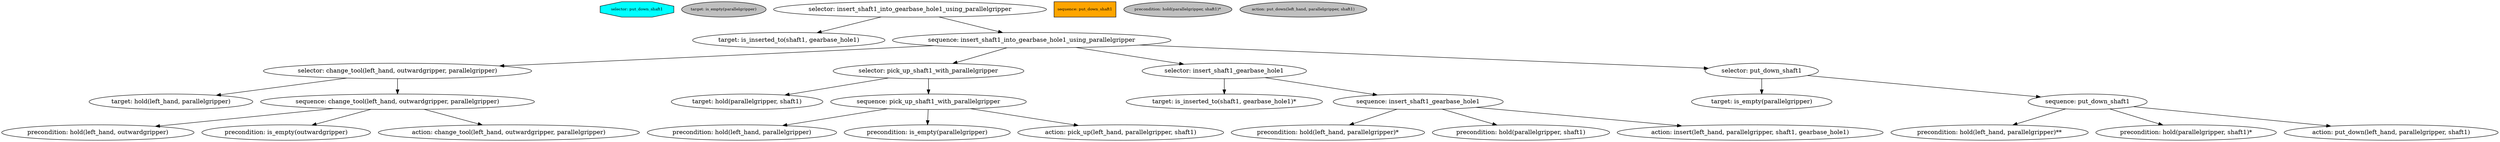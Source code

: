 digraph pastafarianism {
ordering=out;
graph [fontname="times-roman"];
node [fontname="times-roman"];
edge [fontname="times-roman"];
selector [fillcolor=cyan, fontcolor=black, fontsize=9, label="selector: insert_shaft1_into_gearbase_hole1_using_parallelgripper", shape=octagon, style=filled];
target [fillcolor=gray, fontcolor=black, fontsize=9, label="target: is_inserted_to(shaft1, gearbase_hole1)", shape=ellipse, style=filled];
"selector: insert_shaft1_into_gearbase_hole1_using_parallelgripper" -> "target: is_inserted_to(shaft1, gearbase_hole1)";
sequence [fillcolor=orange, fontcolor=black, fontsize=9, label="sequence: insert_shaft1_into_gearbase_hole1_using_parallelgripper", shape=box, style=filled];
"selector: insert_shaft1_into_gearbase_hole1_using_parallelgripper" -> "sequence: insert_shaft1_into_gearbase_hole1_using_parallelgripper";
selector [fillcolor=cyan, fontcolor=black, fontsize=9, label="selector: change_tool(left_hand, outwardgripper, parallelgripper)", shape=octagon, style=filled];
"sequence: insert_shaft1_into_gearbase_hole1_using_parallelgripper" -> "selector: change_tool(left_hand, outwardgripper, parallelgripper)";
target [fillcolor=gray, fontcolor=black, fontsize=9, label="target: hold(left_hand, parallelgripper)", shape=ellipse, style=filled];
"selector: change_tool(left_hand, outwardgripper, parallelgripper)" -> "target: hold(left_hand, parallelgripper)";
sequence [fillcolor=orange, fontcolor=black, fontsize=9, label="sequence: change_tool(left_hand, outwardgripper, parallelgripper)", shape=box, style=filled];
"selector: change_tool(left_hand, outwardgripper, parallelgripper)" -> "sequence: change_tool(left_hand, outwardgripper, parallelgripper)";
precondition [fillcolor=gray, fontcolor=black, fontsize=9, label="precondition: hold(left_hand, outwardgripper)", shape=ellipse, style=filled];
"sequence: change_tool(left_hand, outwardgripper, parallelgripper)" -> "precondition: hold(left_hand, outwardgripper)";
precondition [fillcolor=gray, fontcolor=black, fontsize=9, label="precondition: is_empty(outwardgripper)", shape=ellipse, style=filled];
"sequence: change_tool(left_hand, outwardgripper, parallelgripper)" -> "precondition: is_empty(outwardgripper)";
action [fillcolor=gray, fontcolor=black, fontsize=9, label="action: change_tool(left_hand, outwardgripper, parallelgripper)", shape=ellipse, style=filled];
"sequence: change_tool(left_hand, outwardgripper, parallelgripper)" -> "action: change_tool(left_hand, outwardgripper, parallelgripper)";
selector [fillcolor=cyan, fontcolor=black, fontsize=9, label="selector: pick_up_shaft1_with_parallelgripper", shape=octagon, style=filled];
"sequence: insert_shaft1_into_gearbase_hole1_using_parallelgripper" -> "selector: pick_up_shaft1_with_parallelgripper";
target [fillcolor=gray, fontcolor=black, fontsize=9, label="target: hold(parallelgripper, shaft1)", shape=ellipse, style=filled];
"selector: pick_up_shaft1_with_parallelgripper" -> "target: hold(parallelgripper, shaft1)";
sequence [fillcolor=orange, fontcolor=black, fontsize=9, label="sequence: pick_up_shaft1_with_parallelgripper", shape=box, style=filled];
"selector: pick_up_shaft1_with_parallelgripper" -> "sequence: pick_up_shaft1_with_parallelgripper";
precondition [fillcolor=gray, fontcolor=black, fontsize=9, label="precondition: hold(left_hand, parallelgripper)", shape=ellipse, style=filled];
"sequence: pick_up_shaft1_with_parallelgripper" -> "precondition: hold(left_hand, parallelgripper)";
precondition [fillcolor=gray, fontcolor=black, fontsize=9, label="precondition: is_empty(parallelgripper)", shape=ellipse, style=filled];
"sequence: pick_up_shaft1_with_parallelgripper" -> "precondition: is_empty(parallelgripper)";
action [fillcolor=gray, fontcolor=black, fontsize=9, label="action: pick_up(left_hand, parallelgripper, shaft1)", shape=ellipse, style=filled];
"sequence: pick_up_shaft1_with_parallelgripper" -> "action: pick_up(left_hand, parallelgripper, shaft1)";
selector [fillcolor=cyan, fontcolor=black, fontsize=9, label="selector: insert_shaft1_gearbase_hole1", shape=octagon, style=filled];
"sequence: insert_shaft1_into_gearbase_hole1_using_parallelgripper" -> "selector: insert_shaft1_gearbase_hole1";
target [fillcolor=gray, fontcolor=black, fontsize=9, label="target: is_inserted_to(shaft1, gearbase_hole1)*", shape=ellipse, style=filled];
"selector: insert_shaft1_gearbase_hole1" -> "target: is_inserted_to(shaft1, gearbase_hole1)*";
sequence [fillcolor=orange, fontcolor=black, fontsize=9, label="sequence: insert_shaft1_gearbase_hole1", shape=box, style=filled];
"selector: insert_shaft1_gearbase_hole1" -> "sequence: insert_shaft1_gearbase_hole1";
precondition [fillcolor=gray, fontcolor=black, fontsize=9, label="precondition: hold(left_hand, parallelgripper)*", shape=ellipse, style=filled];
"sequence: insert_shaft1_gearbase_hole1" -> "precondition: hold(left_hand, parallelgripper)*";
precondition [fillcolor=gray, fontcolor=black, fontsize=9, label="precondition: hold(parallelgripper, shaft1)", shape=ellipse, style=filled];
"sequence: insert_shaft1_gearbase_hole1" -> "precondition: hold(parallelgripper, shaft1)";
action [fillcolor=gray, fontcolor=black, fontsize=9, label="action: insert(left_hand, parallelgripper, shaft1, gearbase_hole1)", shape=ellipse, style=filled];
"sequence: insert_shaft1_gearbase_hole1" -> "action: insert(left_hand, parallelgripper, shaft1, gearbase_hole1)";
selector [fillcolor=cyan, fontcolor=black, fontsize=9, label="selector: put_down_shaft1", shape=octagon, style=filled];
"sequence: insert_shaft1_into_gearbase_hole1_using_parallelgripper" -> "selector: put_down_shaft1";
target [fillcolor=gray, fontcolor=black, fontsize=9, label="target: is_empty(parallelgripper)", shape=ellipse, style=filled];
"selector: put_down_shaft1" -> "target: is_empty(parallelgripper)";
sequence [fillcolor=orange, fontcolor=black, fontsize=9, label="sequence: put_down_shaft1", shape=box, style=filled];
"selector: put_down_shaft1" -> "sequence: put_down_shaft1";
precondition [fillcolor=gray, fontcolor=black, fontsize=9, label="precondition: hold(left_hand, parallelgripper)**", shape=ellipse, style=filled];
"sequence: put_down_shaft1" -> "precondition: hold(left_hand, parallelgripper)**";
precondition [fillcolor=gray, fontcolor=black, fontsize=9, label="precondition: hold(parallelgripper, shaft1)*", shape=ellipse, style=filled];
"sequence: put_down_shaft1" -> "precondition: hold(parallelgripper, shaft1)*";
action [fillcolor=gray, fontcolor=black, fontsize=9, label="action: put_down(left_hand, parallelgripper, shaft1)", shape=ellipse, style=filled];
"sequence: put_down_shaft1" -> "action: put_down(left_hand, parallelgripper, shaft1)";
}
